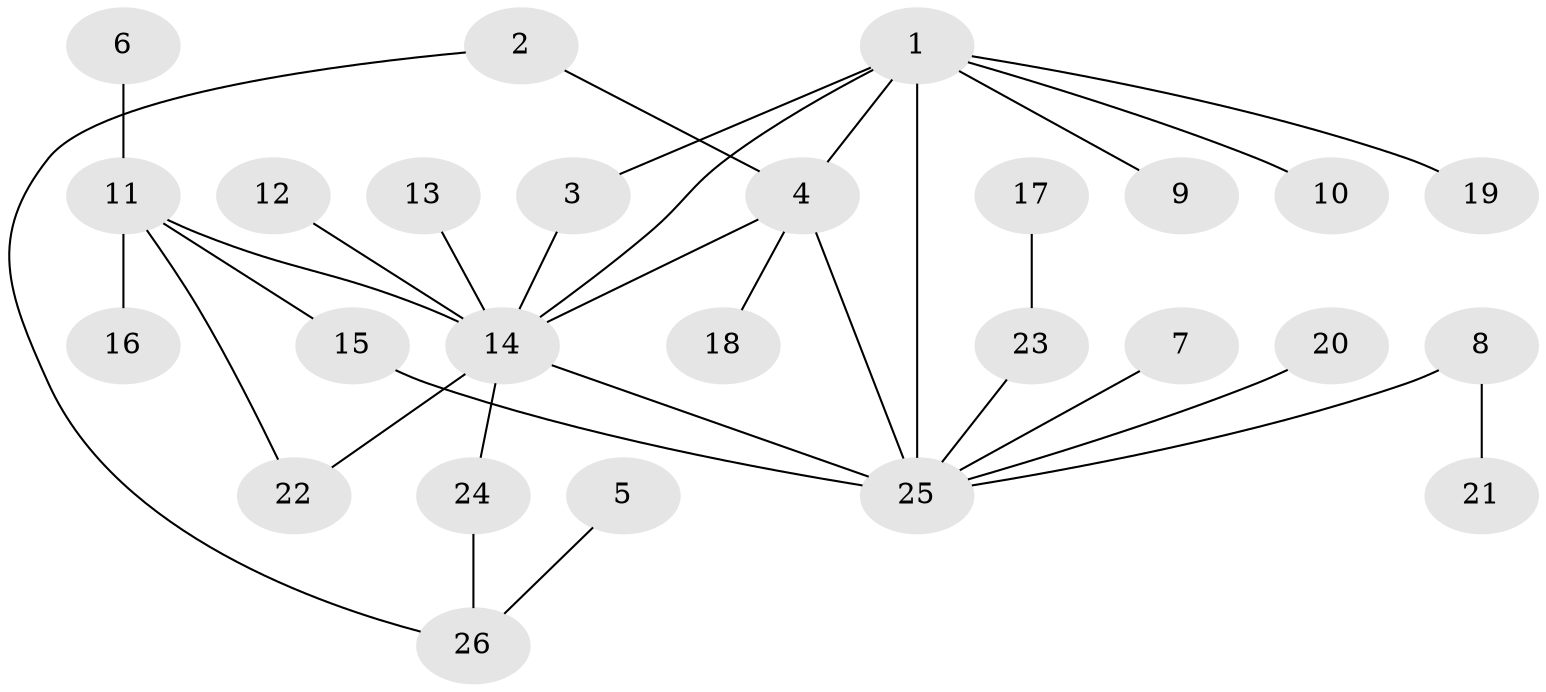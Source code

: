 // original degree distribution, {5: 0.038461538461538464, 3: 0.11538461538461539, 4: 0.019230769230769232, 6: 0.057692307692307696, 7: 0.038461538461538464, 9: 0.019230769230769232, 1: 0.4807692307692308, 2: 0.23076923076923078}
// Generated by graph-tools (version 1.1) at 2025/50/03/09/25 03:50:27]
// undirected, 26 vertices, 32 edges
graph export_dot {
graph [start="1"]
  node [color=gray90,style=filled];
  1;
  2;
  3;
  4;
  5;
  6;
  7;
  8;
  9;
  10;
  11;
  12;
  13;
  14;
  15;
  16;
  17;
  18;
  19;
  20;
  21;
  22;
  23;
  24;
  25;
  26;
  1 -- 3 [weight=1.0];
  1 -- 4 [weight=1.0];
  1 -- 9 [weight=1.0];
  1 -- 10 [weight=1.0];
  1 -- 14 [weight=1.0];
  1 -- 19 [weight=1.0];
  1 -- 25 [weight=2.0];
  2 -- 4 [weight=1.0];
  2 -- 26 [weight=1.0];
  3 -- 14 [weight=1.0];
  4 -- 14 [weight=1.0];
  4 -- 18 [weight=1.0];
  4 -- 25 [weight=1.0];
  5 -- 26 [weight=1.0];
  6 -- 11 [weight=1.0];
  7 -- 25 [weight=1.0];
  8 -- 21 [weight=1.0];
  8 -- 25 [weight=1.0];
  11 -- 14 [weight=1.0];
  11 -- 15 [weight=1.0];
  11 -- 16 [weight=1.0];
  11 -- 22 [weight=1.0];
  12 -- 14 [weight=1.0];
  13 -- 14 [weight=1.0];
  14 -- 22 [weight=1.0];
  14 -- 24 [weight=1.0];
  14 -- 25 [weight=1.0];
  15 -- 25 [weight=1.0];
  17 -- 23 [weight=1.0];
  20 -- 25 [weight=1.0];
  23 -- 25 [weight=1.0];
  24 -- 26 [weight=1.0];
}
